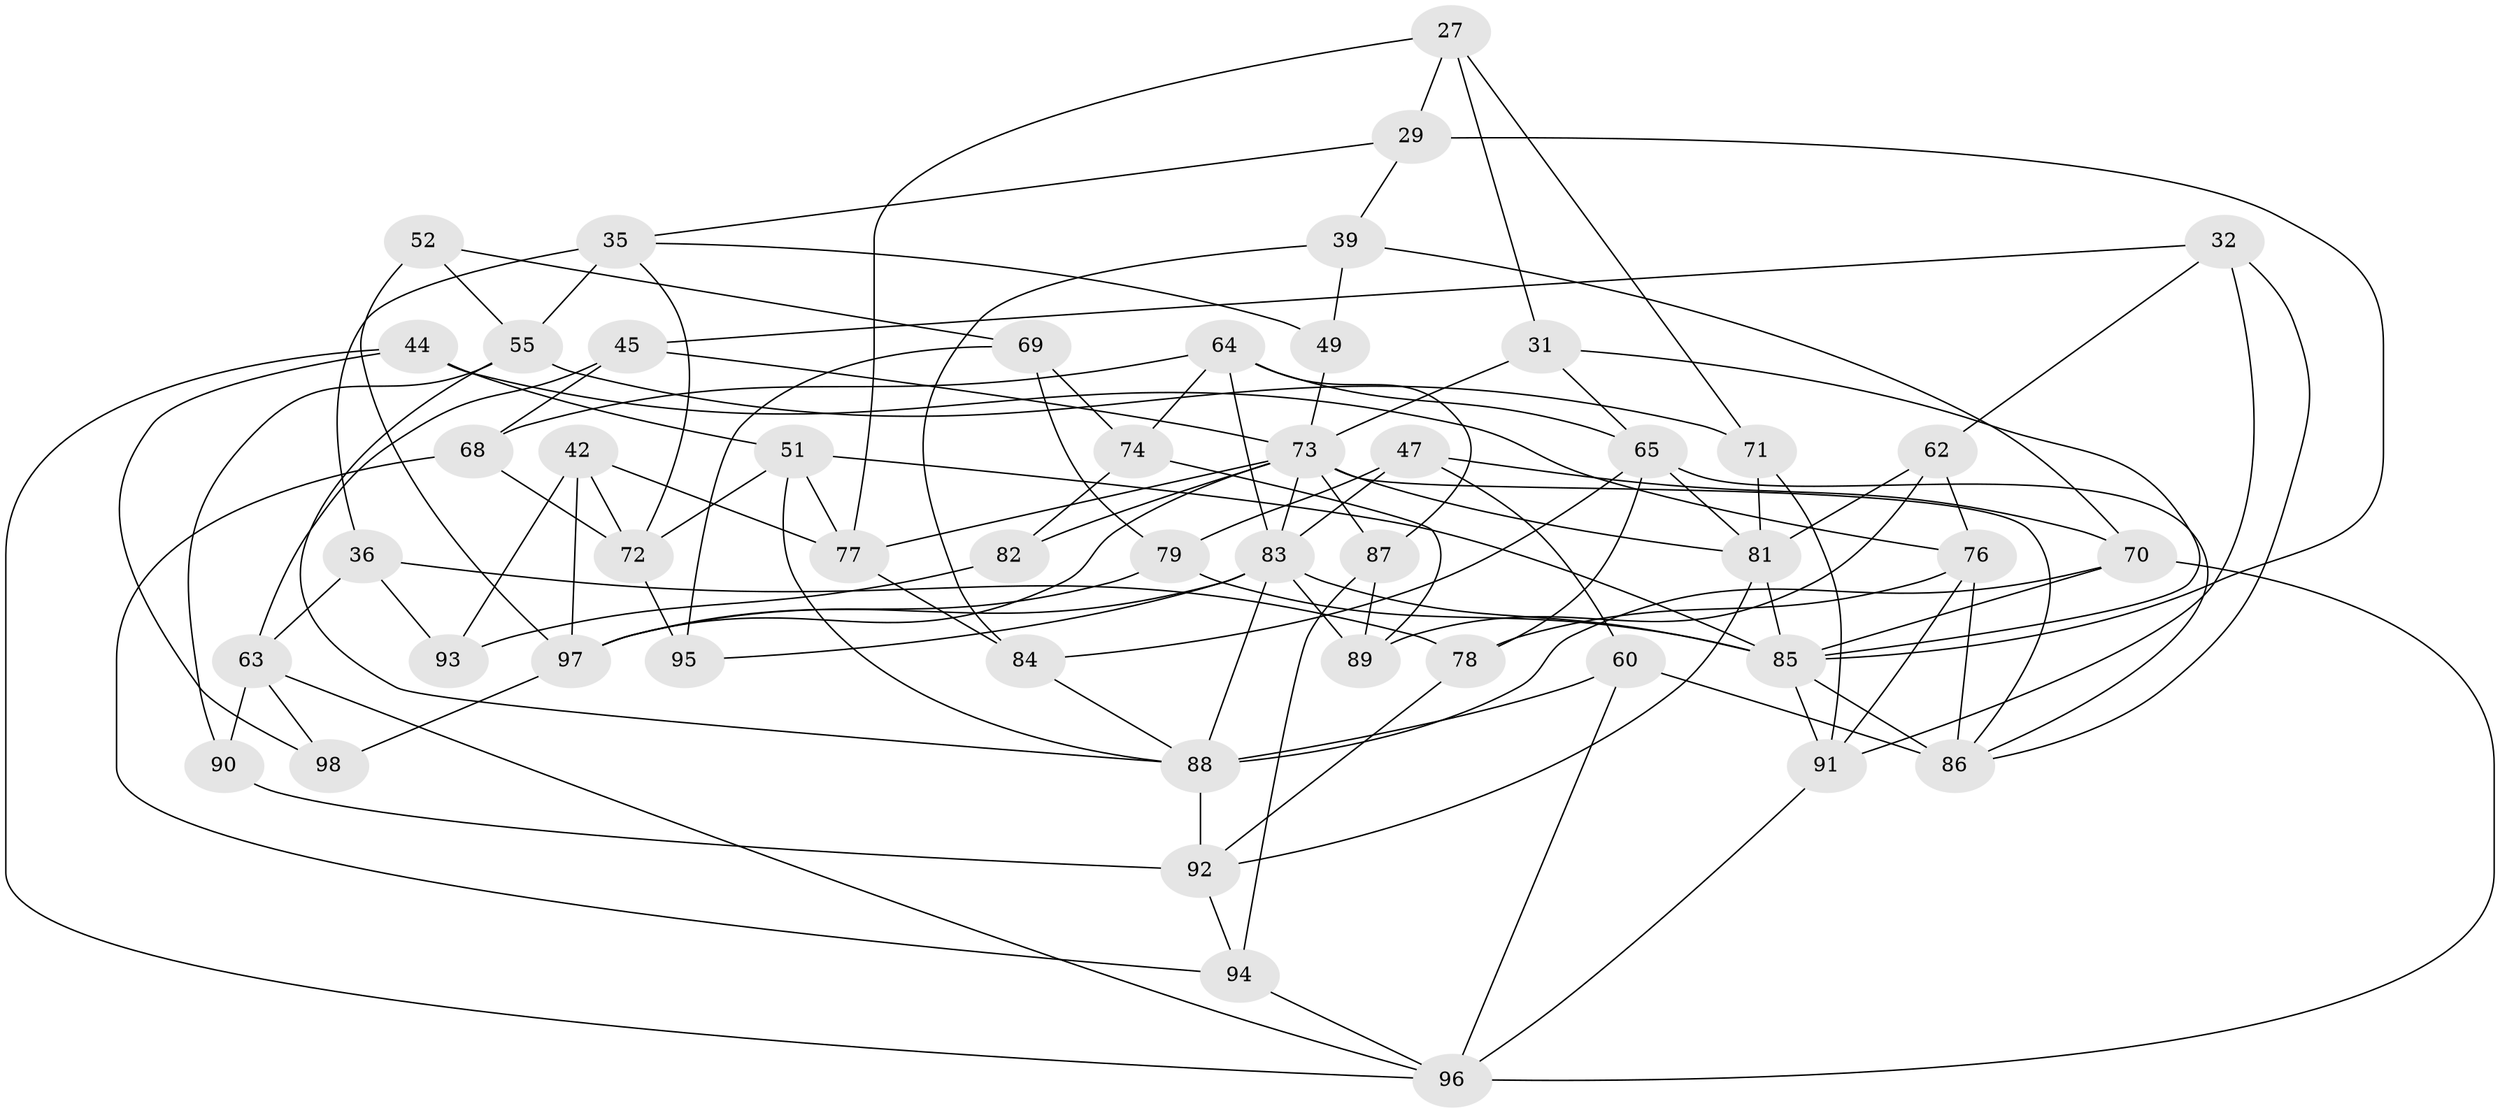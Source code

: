 // original degree distribution, {4: 1.0}
// Generated by graph-tools (version 1.1) at 2025/03/03/04/25 22:03:48]
// undirected, 49 vertices, 114 edges
graph export_dot {
graph [start="1"]
  node [color=gray90,style=filled];
  27;
  29;
  31;
  32;
  35 [super="+7"];
  36;
  39;
  42;
  44;
  45;
  47;
  49;
  51 [super="+34"];
  52;
  55 [super="+10"];
  60;
  62;
  63 [super="+56"];
  64 [super="+5+37"];
  65 [super="+57+30"];
  68;
  69;
  70 [super="+19"];
  71;
  72 [super="+25"];
  73 [super="+22+46+41"];
  74 [super="+15"];
  76 [super="+14"];
  77 [super="+48"];
  78;
  79;
  81 [super="+6+40+9+50"];
  82 [super="+43"];
  83 [super="+33+66"];
  84;
  85 [super="+75+67"];
  86 [super="+26"];
  87;
  88 [super="+59"];
  89 [super="+1"];
  90;
  91 [super="+2+8"];
  92 [super="+38"];
  93;
  94;
  95;
  96 [super="+58+24"];
  97 [super="+80"];
  98;
  27 -- 71;
  27 -- 31;
  27 -- 29;
  27 -- 77;
  29 -- 39;
  29 -- 35;
  29 -- 85;
  31 -- 65;
  31 -- 73;
  31 -- 85;
  32 -- 45;
  32 -- 62;
  32 -- 86;
  32 -- 91;
  35 -- 36;
  35 -- 49;
  35 -- 72;
  35 -- 55 [weight=2];
  36 -- 63;
  36 -- 93;
  36 -- 78;
  39 -- 84;
  39 -- 49;
  39 -- 70;
  42 -- 77;
  42 -- 72;
  42 -- 93;
  42 -- 97;
  44 -- 51;
  44 -- 76;
  44 -- 98;
  44 -- 96;
  45 -- 68;
  45 -- 63;
  45 -- 73;
  47 -- 60;
  47 -- 70;
  47 -- 79;
  47 -- 83;
  49 -- 73 [weight=2];
  51 -- 77;
  51 -- 88 [weight=2];
  51 -- 72;
  51 -- 85;
  52 -- 69;
  52 -- 55;
  52 -- 97 [weight=2];
  55 -- 88;
  55 -- 90;
  55 -- 71;
  60 -- 96;
  60 -- 88;
  60 -- 86;
  62 -- 89;
  62 -- 76;
  62 -- 81;
  63 -- 90 [weight=2];
  63 -- 98 [weight=2];
  63 -- 96 [weight=2];
  64 -- 65 [weight=2];
  64 -- 87;
  64 -- 74;
  64 -- 68;
  64 -- 83 [weight=3];
  65 -- 81 [weight=2];
  65 -- 84;
  65 -- 78;
  65 -- 86;
  68 -- 94;
  68 -- 72;
  69 -- 79;
  69 -- 95;
  69 -- 74;
  70 -- 96;
  70 -- 88 [weight=2];
  70 -- 85;
  71 -- 81;
  71 -- 91;
  72 -- 95 [weight=2];
  73 -- 87;
  73 -- 81 [weight=4];
  73 -- 97 [weight=2];
  73 -- 83 [weight=2];
  73 -- 77 [weight=2];
  73 -- 82 [weight=2];
  73 -- 86;
  74 -- 89 [weight=2];
  74 -- 82 [weight=2];
  76 -- 86;
  76 -- 91 [weight=2];
  76 -- 78;
  77 -- 84;
  78 -- 92;
  79 -- 85;
  79 -- 97;
  81 -- 92 [weight=2];
  81 -- 85 [weight=2];
  82 -- 93 [weight=2];
  83 -- 88 [weight=2];
  83 -- 89 [weight=2];
  83 -- 95;
  83 -- 97;
  83 -- 85 [weight=2];
  84 -- 88;
  85 -- 91 [weight=2];
  85 -- 86 [weight=3];
  87 -- 94;
  87 -- 89;
  88 -- 92;
  90 -- 92;
  91 -- 96 [weight=2];
  92 -- 94;
  94 -- 96;
  97 -- 98;
}
